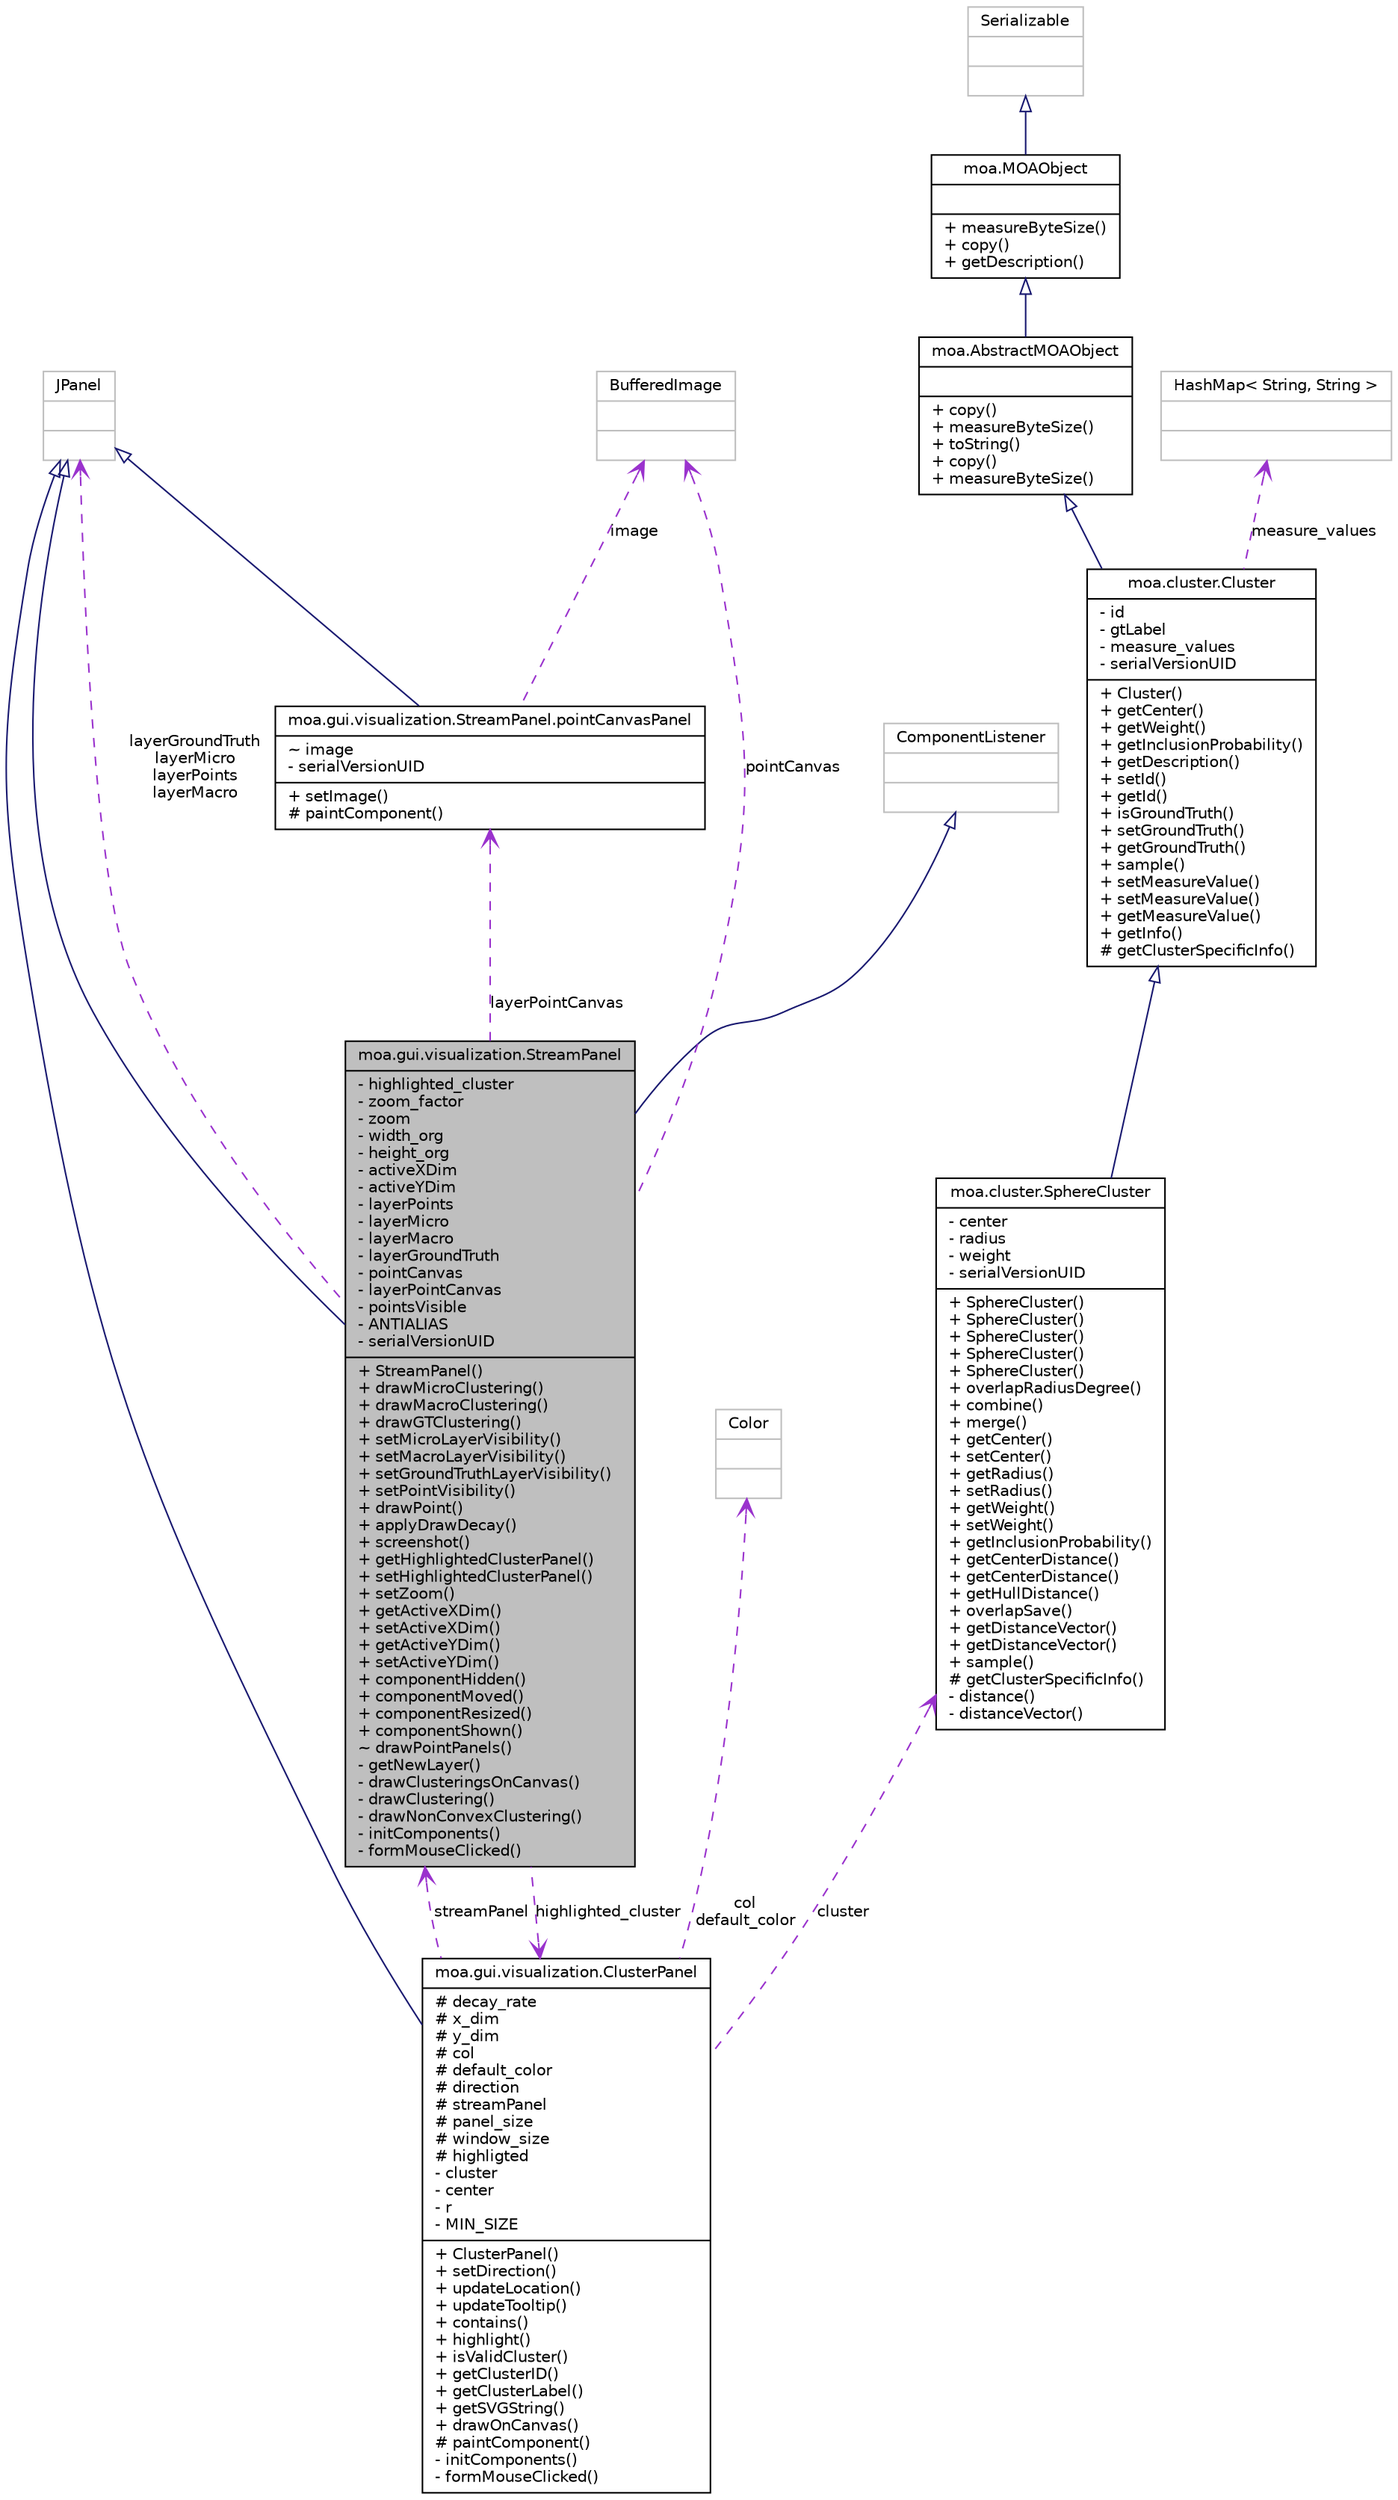 digraph G
{
  edge [fontname="Helvetica",fontsize="10",labelfontname="Helvetica",labelfontsize="10"];
  node [fontname="Helvetica",fontsize="10",shape=record];
  Node1 [label="{moa.gui.visualization.StreamPanel\n|- highlighted_cluster\l- zoom_factor\l- zoom\l- width_org\l- height_org\l- activeXDim\l- activeYDim\l- layerPoints\l- layerMicro\l- layerMacro\l- layerGroundTruth\l- pointCanvas\l- layerPointCanvas\l- pointsVisible\l- ANTIALIAS\l- serialVersionUID\l|+ StreamPanel()\l+ drawMicroClustering()\l+ drawMacroClustering()\l+ drawGTClustering()\l+ setMicroLayerVisibility()\l+ setMacroLayerVisibility()\l+ setGroundTruthLayerVisibility()\l+ setPointVisibility()\l+ drawPoint()\l+ applyDrawDecay()\l+ screenshot()\l+ getHighlightedClusterPanel()\l+ setHighlightedClusterPanel()\l+ setZoom()\l+ getActiveXDim()\l+ setActiveXDim()\l+ getActiveYDim()\l+ setActiveYDim()\l+ componentHidden()\l+ componentMoved()\l+ componentResized()\l+ componentShown()\l~ drawPointPanels()\l- getNewLayer()\l- drawClusteringsOnCanvas()\l- drawClustering()\l- drawNonConvexClustering()\l- initComponents()\l- formMouseClicked()\l}",height=0.2,width=0.4,color="black", fillcolor="grey75", style="filled" fontcolor="black"];
  Node2 -> Node1 [dir=back,color="midnightblue",fontsize="10",style="solid",arrowtail="empty",fontname="Helvetica"];
  Node2 [label="{JPanel\n||}",height=0.2,width=0.4,color="grey75", fillcolor="white", style="filled"];
  Node3 -> Node1 [dir=back,color="midnightblue",fontsize="10",style="solid",arrowtail="empty",fontname="Helvetica"];
  Node3 [label="{ComponentListener\n||}",height=0.2,width=0.4,color="grey75", fillcolor="white", style="filled"];
  Node4 -> Node1 [dir=back,color="darkorchid3",fontsize="10",style="dashed",label="highlighted_cluster",arrowtail="open",fontname="Helvetica"];
  Node4 [label="{moa.gui.visualization.ClusterPanel\n|# decay_rate\l# x_dim\l# y_dim\l# col\l# default_color\l# direction\l# streamPanel\l# panel_size\l# window_size\l# highligted\l- cluster\l- center\l- r\l- MIN_SIZE\l|+ ClusterPanel()\l+ setDirection()\l+ updateLocation()\l+ updateTooltip()\l+ contains()\l+ highlight()\l+ isValidCluster()\l+ getClusterID()\l+ getClusterLabel()\l+ getSVGString()\l+ drawOnCanvas()\l# paintComponent()\l- initComponents()\l- formMouseClicked()\l}",height=0.2,width=0.4,color="black", fillcolor="white", style="filled",URL="$classmoa_1_1gui_1_1visualization_1_1ClusterPanel.html"];
  Node2 -> Node4 [dir=back,color="midnightblue",fontsize="10",style="solid",arrowtail="empty",fontname="Helvetica"];
  Node5 -> Node4 [dir=back,color="darkorchid3",fontsize="10",style="dashed",label="col\ndefault_color",arrowtail="open",fontname="Helvetica"];
  Node5 [label="{Color\n||}",height=0.2,width=0.4,color="grey75", fillcolor="white", style="filled"];
  Node6 -> Node4 [dir=back,color="darkorchid3",fontsize="10",style="dashed",label="cluster",arrowtail="open",fontname="Helvetica"];
  Node6 [label="{moa.cluster.SphereCluster\n|- center\l- radius\l- weight\l- serialVersionUID\l|+ SphereCluster()\l+ SphereCluster()\l+ SphereCluster()\l+ SphereCluster()\l+ SphereCluster()\l+ overlapRadiusDegree()\l+ combine()\l+ merge()\l+ getCenter()\l+ setCenter()\l+ getRadius()\l+ setRadius()\l+ getWeight()\l+ setWeight()\l+ getInclusionProbability()\l+ getCenterDistance()\l+ getCenterDistance()\l+ getHullDistance()\l+ overlapSave()\l+ getDistanceVector()\l+ getDistanceVector()\l+ sample()\l# getClusterSpecificInfo()\l- distance()\l- distanceVector()\l}",height=0.2,width=0.4,color="black", fillcolor="white", style="filled",URL="$classmoa_1_1cluster_1_1SphereCluster.html",tooltip="A simple implementation of the Cluster interface representing spherical clusters..."];
  Node7 -> Node6 [dir=back,color="midnightblue",fontsize="10",style="solid",arrowtail="empty",fontname="Helvetica"];
  Node7 [label="{moa.cluster.Cluster\n|- id\l- gtLabel\l- measure_values\l- serialVersionUID\l|+ Cluster()\l+ getCenter()\l+ getWeight()\l+ getInclusionProbability()\l+ getDescription()\l+ setId()\l+ getId()\l+ isGroundTruth()\l+ setGroundTruth()\l+ getGroundTruth()\l+ sample()\l+ setMeasureValue()\l+ setMeasureValue()\l+ getMeasureValue()\l+ getInfo()\l# getClusterSpecificInfo()\l}",height=0.2,width=0.4,color="black", fillcolor="white", style="filled",URL="$classmoa_1_1cluster_1_1Cluster.html"];
  Node8 -> Node7 [dir=back,color="midnightblue",fontsize="10",style="solid",arrowtail="empty",fontname="Helvetica"];
  Node8 [label="{moa.AbstractMOAObject\n||+ copy()\l+ measureByteSize()\l+ toString()\l+ copy()\l+ measureByteSize()\l}",height=0.2,width=0.4,color="black", fillcolor="white", style="filled",URL="$classmoa_1_1AbstractMOAObject.html",tooltip="Abstract MOA Object."];
  Node9 -> Node8 [dir=back,color="midnightblue",fontsize="10",style="solid",arrowtail="empty",fontname="Helvetica"];
  Node9 [label="{moa.MOAObject\n||+ measureByteSize()\l+ copy()\l+ getDescription()\l}",height=0.2,width=0.4,color="black", fillcolor="white", style="filled",URL="$interfacemoa_1_1MOAObject.html",tooltip="Interface implemented by classes in MOA, so that all are serializable, can produce..."];
  Node10 -> Node9 [dir=back,color="midnightblue",fontsize="10",style="solid",arrowtail="empty",fontname="Helvetica"];
  Node10 [label="{Serializable\n||}",height=0.2,width=0.4,color="grey75", fillcolor="white", style="filled"];
  Node11 -> Node7 [dir=back,color="darkorchid3",fontsize="10",style="dashed",label="measure_values",arrowtail="open",fontname="Helvetica"];
  Node11 [label="{HashMap\< String, String \>\n||}",height=0.2,width=0.4,color="grey75", fillcolor="white", style="filled"];
  Node1 -> Node4 [dir=back,color="darkorchid3",fontsize="10",style="dashed",label="streamPanel",arrowtail="open",fontname="Helvetica"];
  Node12 -> Node1 [dir=back,color="darkorchid3",fontsize="10",style="dashed",label="layerPointCanvas",arrowtail="open",fontname="Helvetica"];
  Node12 [label="{moa.gui.visualization.StreamPanel.pointCanvasPanel\n|~ image\l- serialVersionUID\l|+ setImage()\l# paintComponent()\l}",height=0.2,width=0.4,color="black", fillcolor="white", style="filled",URL="$classmoa_1_1gui_1_1visualization_1_1StreamPanel_1_1pointCanvasPanel.html"];
  Node2 -> Node12 [dir=back,color="midnightblue",fontsize="10",style="solid",arrowtail="empty",fontname="Helvetica"];
  Node13 -> Node12 [dir=back,color="darkorchid3",fontsize="10",style="dashed",label="image",arrowtail="open",fontname="Helvetica"];
  Node13 [label="{BufferedImage\n||}",height=0.2,width=0.4,color="grey75", fillcolor="white", style="filled"];
  Node13 -> Node1 [dir=back,color="darkorchid3",fontsize="10",style="dashed",label="pointCanvas",arrowtail="open",fontname="Helvetica"];
  Node2 -> Node1 [dir=back,color="darkorchid3",fontsize="10",style="dashed",label="layerGroundTruth\nlayerMicro\nlayerPoints\nlayerMacro",arrowtail="open",fontname="Helvetica"];
}
